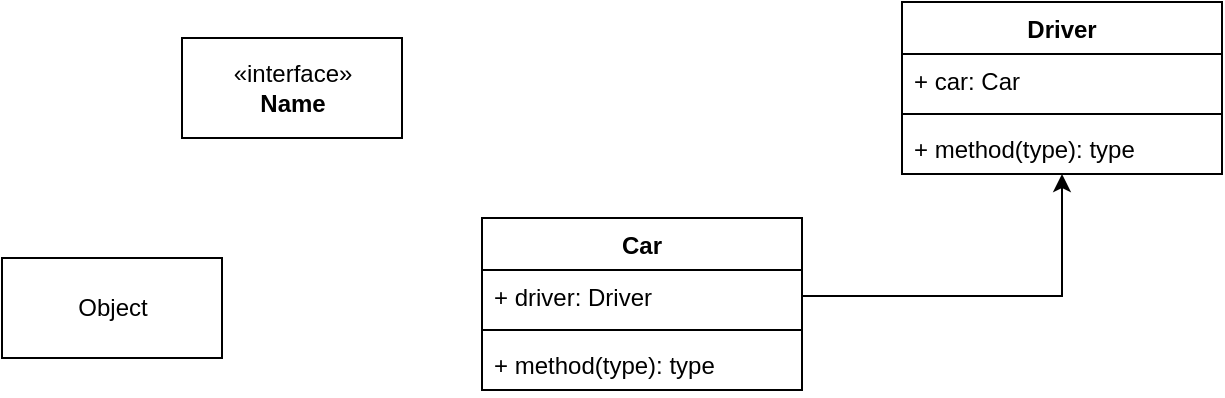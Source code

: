 <mxfile version="13.5.3" type="github">
  <diagram id="rtUFhnHfVkmdgCKiVbLg" name="Page-1">
    <mxGraphModel dx="786" dy="523" grid="1" gridSize="10" guides="1" tooltips="1" connect="1" arrows="1" fold="1" page="1" pageScale="1" pageWidth="827" pageHeight="1169" math="0" shadow="0">
      <root>
        <mxCell id="0" />
        <mxCell id="1" parent="0" />
        <mxCell id="XLIEqjVTJcQ9Hxrh4OFE-1" value="&amp;laquo;interface&amp;raquo;&lt;br&gt;&lt;b&gt;Name&lt;/b&gt;" style="html=1;" vertex="1" parent="1">
          <mxGeometry x="120" y="100" width="110" height="50" as="geometry" />
        </mxCell>
        <mxCell id="XLIEqjVTJcQ9Hxrh4OFE-2" value="Object" style="html=1;" vertex="1" parent="1">
          <mxGeometry x="30" y="210" width="110" height="50" as="geometry" />
        </mxCell>
        <mxCell id="XLIEqjVTJcQ9Hxrh4OFE-11" style="edgeStyle=orthogonalEdgeStyle;rounded=0;orthogonalLoop=1;jettySize=auto;html=1;" edge="1" parent="1" source="XLIEqjVTJcQ9Hxrh4OFE-8" target="XLIEqjVTJcQ9Hxrh4OFE-3">
          <mxGeometry relative="1" as="geometry" />
        </mxCell>
        <mxCell id="XLIEqjVTJcQ9Hxrh4OFE-3" value="Driver" style="swimlane;fontStyle=1;align=center;verticalAlign=top;childLayout=stackLayout;horizontal=1;startSize=26;horizontalStack=0;resizeParent=1;resizeParentMax=0;resizeLast=0;collapsible=1;marginBottom=0;" vertex="1" parent="1">
          <mxGeometry x="480" y="82" width="160" height="86" as="geometry" />
        </mxCell>
        <mxCell id="XLIEqjVTJcQ9Hxrh4OFE-4" value="+ car: Car" style="text;strokeColor=none;fillColor=none;align=left;verticalAlign=top;spacingLeft=4;spacingRight=4;overflow=hidden;rotatable=0;points=[[0,0.5],[1,0.5]];portConstraint=eastwest;" vertex="1" parent="XLIEqjVTJcQ9Hxrh4OFE-3">
          <mxGeometry y="26" width="160" height="26" as="geometry" />
        </mxCell>
        <mxCell id="XLIEqjVTJcQ9Hxrh4OFE-5" value="" style="line;strokeWidth=1;fillColor=none;align=left;verticalAlign=middle;spacingTop=-1;spacingLeft=3;spacingRight=3;rotatable=0;labelPosition=right;points=[];portConstraint=eastwest;" vertex="1" parent="XLIEqjVTJcQ9Hxrh4OFE-3">
          <mxGeometry y="52" width="160" height="8" as="geometry" />
        </mxCell>
        <mxCell id="XLIEqjVTJcQ9Hxrh4OFE-6" value="+ method(type): type" style="text;strokeColor=none;fillColor=none;align=left;verticalAlign=top;spacingLeft=4;spacingRight=4;overflow=hidden;rotatable=0;points=[[0,0.5],[1,0.5]];portConstraint=eastwest;" vertex="1" parent="XLIEqjVTJcQ9Hxrh4OFE-3">
          <mxGeometry y="60" width="160" height="26" as="geometry" />
        </mxCell>
        <mxCell id="XLIEqjVTJcQ9Hxrh4OFE-7" value="Car" style="swimlane;fontStyle=1;align=center;verticalAlign=top;childLayout=stackLayout;horizontal=1;startSize=26;horizontalStack=0;resizeParent=1;resizeParentMax=0;resizeLast=0;collapsible=1;marginBottom=0;" vertex="1" parent="1">
          <mxGeometry x="270" y="190" width="160" height="86" as="geometry" />
        </mxCell>
        <mxCell id="XLIEqjVTJcQ9Hxrh4OFE-8" value="+ driver: Driver" style="text;strokeColor=none;fillColor=none;align=left;verticalAlign=top;spacingLeft=4;spacingRight=4;overflow=hidden;rotatable=0;points=[[0,0.5],[1,0.5]];portConstraint=eastwest;" vertex="1" parent="XLIEqjVTJcQ9Hxrh4OFE-7">
          <mxGeometry y="26" width="160" height="26" as="geometry" />
        </mxCell>
        <mxCell id="XLIEqjVTJcQ9Hxrh4OFE-9" value="" style="line;strokeWidth=1;fillColor=none;align=left;verticalAlign=middle;spacingTop=-1;spacingLeft=3;spacingRight=3;rotatable=0;labelPosition=right;points=[];portConstraint=eastwest;" vertex="1" parent="XLIEqjVTJcQ9Hxrh4OFE-7">
          <mxGeometry y="52" width="160" height="8" as="geometry" />
        </mxCell>
        <mxCell id="XLIEqjVTJcQ9Hxrh4OFE-10" value="+ method(type): type" style="text;strokeColor=none;fillColor=none;align=left;verticalAlign=top;spacingLeft=4;spacingRight=4;overflow=hidden;rotatable=0;points=[[0,0.5],[1,0.5]];portConstraint=eastwest;" vertex="1" parent="XLIEqjVTJcQ9Hxrh4OFE-7">
          <mxGeometry y="60" width="160" height="26" as="geometry" />
        </mxCell>
      </root>
    </mxGraphModel>
  </diagram>
</mxfile>
